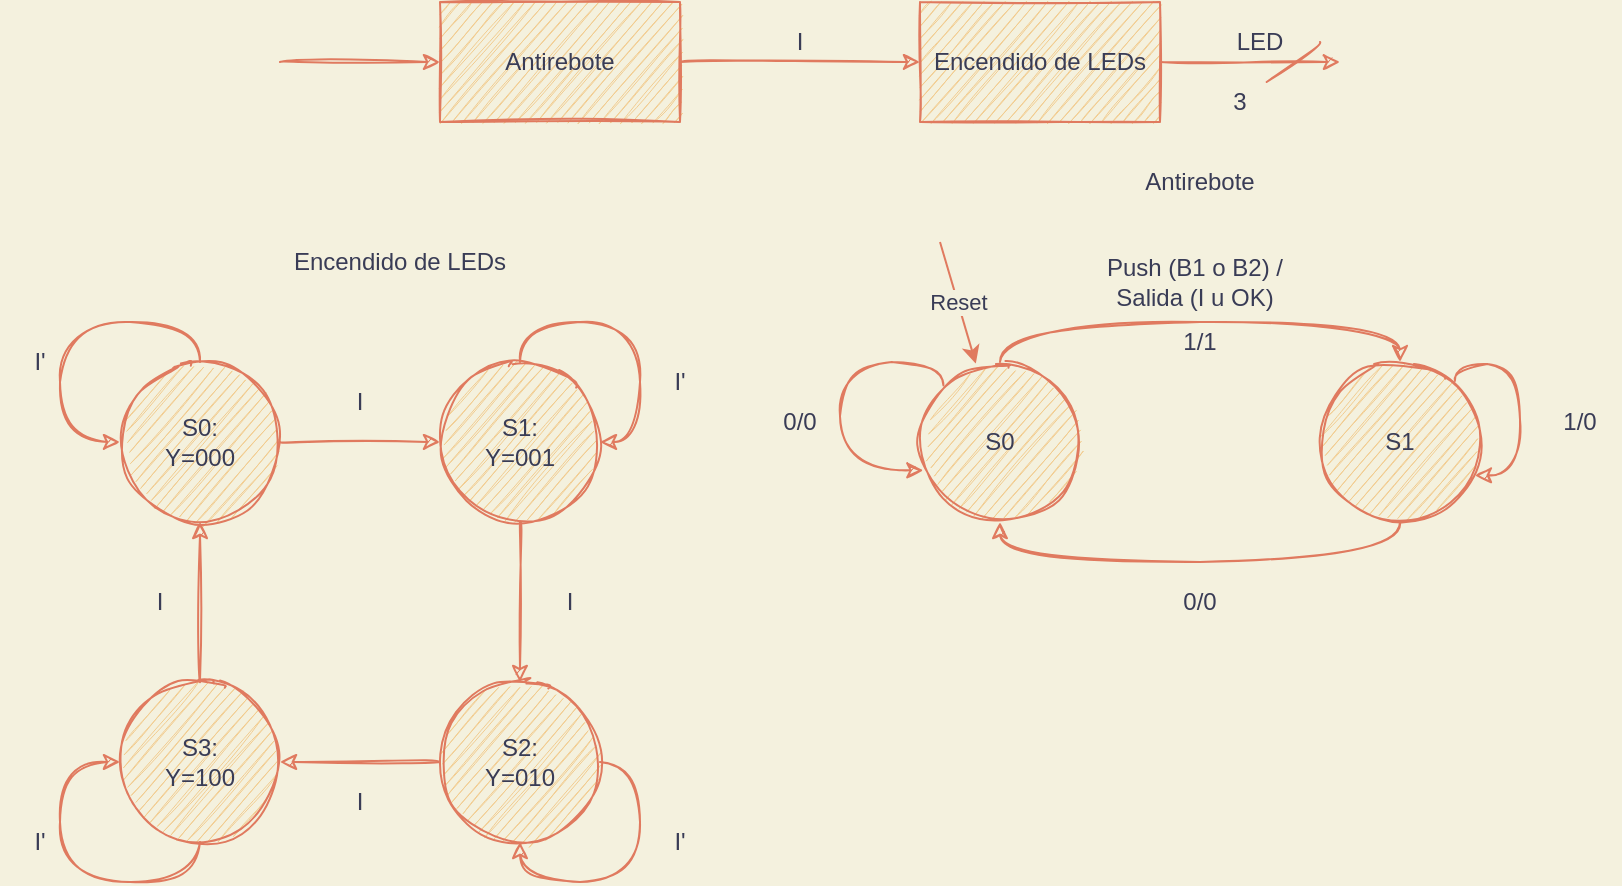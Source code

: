 <mxfile version="13.7.9" type="device" pages="3"><diagram id="w9E88UTZAOj3-mCikIDk" name="Page-1"><mxGraphModel dx="1374" dy="903" grid="1" gridSize="10" guides="1" tooltips="1" connect="1" arrows="1" fold="1" page="1" pageScale="1" pageWidth="850" pageHeight="1100" background="#F4F1DE" math="0" shadow="0"><root><mxCell id="0"/><mxCell id="1" parent="0"/><mxCell id="rnAhnHxmv5lyjrvQKPrT-5" style="edgeStyle=orthogonalEdgeStyle;orthogonalLoop=1;jettySize=auto;html=1;strokeColor=#E07A5F;fillColor=#F2CC8F;fontColor=#393C56;labelBackgroundColor=#F4F1DE;sketch=1;curved=1;" parent="1" source="rnAhnHxmv5lyjrvQKPrT-1" edge="1"><mxGeometry relative="1" as="geometry"><mxPoint x="730" y="170" as="targetPoint"/></mxGeometry></mxCell><mxCell id="rnAhnHxmv5lyjrvQKPrT-1" value="Encendido de LEDs" style="whiteSpace=wrap;html=1;fillColor=#F2CC8F;strokeColor=#E07A5F;fontColor=#393C56;sketch=1;" parent="1" vertex="1"><mxGeometry x="520" y="140" width="120" height="60" as="geometry"/></mxCell><mxCell id="rnAhnHxmv5lyjrvQKPrT-3" style="edgeStyle=orthogonalEdgeStyle;orthogonalLoop=1;jettySize=auto;html=1;entryX=0;entryY=0.5;entryDx=0;entryDy=0;strokeColor=#E07A5F;fillColor=#F2CC8F;fontColor=#393C56;labelBackgroundColor=#F4F1DE;sketch=1;curved=1;" parent="1" source="rnAhnHxmv5lyjrvQKPrT-2" target="rnAhnHxmv5lyjrvQKPrT-1" edge="1"><mxGeometry relative="1" as="geometry"/></mxCell><mxCell id="rnAhnHxmv5lyjrvQKPrT-2" value="Antirebote" style="whiteSpace=wrap;html=1;fillColor=#F2CC8F;strokeColor=#E07A5F;fontColor=#393C56;sketch=1;" parent="1" vertex="1"><mxGeometry x="280" y="140" width="120" height="60" as="geometry"/></mxCell><mxCell id="rnAhnHxmv5lyjrvQKPrT-4" value="I" style="text;html=1;strokeColor=none;fillColor=none;align=center;verticalAlign=middle;whiteSpace=wrap;fontColor=#393C56;sketch=1;" parent="1" vertex="1"><mxGeometry x="440" y="150" width="40" height="20" as="geometry"/></mxCell><mxCell id="rnAhnHxmv5lyjrvQKPrT-6" value="LED" style="text;html=1;strokeColor=none;fillColor=none;align=center;verticalAlign=middle;whiteSpace=wrap;fontColor=#393C56;sketch=1;" parent="1" vertex="1"><mxGeometry x="670" y="150" width="40" height="20" as="geometry"/></mxCell><mxCell id="rnAhnHxmv5lyjrvQKPrT-7" value="" style="endArrow=none;html=1;strokeColor=#E07A5F;fillColor=#F2CC8F;fontColor=#393C56;labelBackgroundColor=#F4F1DE;sketch=1;curved=1;" parent="1" target="rnAhnHxmv5lyjrvQKPrT-8" edge="1"><mxGeometry width="50" height="50" relative="1" as="geometry"><mxPoint x="720" y="160" as="sourcePoint"/><mxPoint x="710" y="160" as="targetPoint"/></mxGeometry></mxCell><mxCell id="rnAhnHxmv5lyjrvQKPrT-8" value="3" style="text;html=1;strokeColor=none;fillColor=none;align=center;verticalAlign=middle;whiteSpace=wrap;fontColor=#393C56;sketch=1;" parent="1" vertex="1"><mxGeometry x="660" y="180" width="40" height="20" as="geometry"/></mxCell><mxCell id="rnAhnHxmv5lyjrvQKPrT-14" style="edgeStyle=orthogonalEdgeStyle;orthogonalLoop=1;jettySize=auto;html=1;entryX=0;entryY=0.5;entryDx=0;entryDy=0;strokeColor=#E07A5F;fillColor=#F2CC8F;fontColor=#393C56;labelBackgroundColor=#F4F1DE;sketch=1;curved=1;" parent="1" source="rnAhnHxmv5lyjrvQKPrT-10" target="rnAhnHxmv5lyjrvQKPrT-11" edge="1"><mxGeometry relative="1" as="geometry"/></mxCell><mxCell id="rnAhnHxmv5lyjrvQKPrT-10" value="S0:&lt;br&gt;Y=000" style="ellipse;whiteSpace=wrap;html=1;aspect=fixed;strokeColor=#E07A5F;fillColor=#F2CC8F;fontColor=#393C56;sketch=1;" parent="1" vertex="1"><mxGeometry x="120" y="320" width="80" height="80" as="geometry"/></mxCell><mxCell id="rnAhnHxmv5lyjrvQKPrT-15" style="edgeStyle=orthogonalEdgeStyle;orthogonalLoop=1;jettySize=auto;html=1;entryX=0.5;entryY=0;entryDx=0;entryDy=0;strokeColor=#E07A5F;fillColor=#F2CC8F;fontColor=#393C56;labelBackgroundColor=#F4F1DE;sketch=1;curved=1;" parent="1" source="rnAhnHxmv5lyjrvQKPrT-11" target="rnAhnHxmv5lyjrvQKPrT-12" edge="1"><mxGeometry relative="1" as="geometry"/></mxCell><mxCell id="rnAhnHxmv5lyjrvQKPrT-11" value="&lt;span&gt;S1:&lt;/span&gt;&lt;br&gt;&lt;span&gt;Y=001&lt;/span&gt;" style="ellipse;whiteSpace=wrap;html=1;aspect=fixed;strokeColor=#E07A5F;fillColor=#F2CC8F;fontColor=#393C56;sketch=1;" parent="1" vertex="1"><mxGeometry x="280" y="320" width="80" height="80" as="geometry"/></mxCell><mxCell id="rnAhnHxmv5lyjrvQKPrT-16" style="edgeStyle=orthogonalEdgeStyle;orthogonalLoop=1;jettySize=auto;html=1;entryX=1;entryY=0.5;entryDx=0;entryDy=0;strokeColor=#E07A5F;fillColor=#F2CC8F;fontColor=#393C56;labelBackgroundColor=#F4F1DE;sketch=1;curved=1;" parent="1" source="rnAhnHxmv5lyjrvQKPrT-12" target="rnAhnHxmv5lyjrvQKPrT-13" edge="1"><mxGeometry relative="1" as="geometry"/></mxCell><mxCell id="rnAhnHxmv5lyjrvQKPrT-12" value="&lt;span&gt;S2:&lt;/span&gt;&lt;br&gt;&lt;span&gt;Y=010&lt;/span&gt;" style="ellipse;whiteSpace=wrap;html=1;aspect=fixed;strokeColor=#E07A5F;fillColor=#F2CC8F;fontColor=#393C56;sketch=1;" parent="1" vertex="1"><mxGeometry x="280" y="480" width="80" height="80" as="geometry"/></mxCell><mxCell id="rnAhnHxmv5lyjrvQKPrT-17" style="edgeStyle=orthogonalEdgeStyle;orthogonalLoop=1;jettySize=auto;html=1;entryX=0.5;entryY=1;entryDx=0;entryDy=0;strokeColor=#E07A5F;fillColor=#F2CC8F;fontColor=#393C56;labelBackgroundColor=#F4F1DE;sketch=1;curved=1;" parent="1" source="rnAhnHxmv5lyjrvQKPrT-13" target="rnAhnHxmv5lyjrvQKPrT-10" edge="1"><mxGeometry relative="1" as="geometry"/></mxCell><mxCell id="rnAhnHxmv5lyjrvQKPrT-13" value="&lt;span&gt;S3:&lt;/span&gt;&lt;br&gt;&lt;span&gt;Y=100&lt;/span&gt;" style="ellipse;whiteSpace=wrap;html=1;aspect=fixed;strokeColor=#E07A5F;fillColor=#F2CC8F;fontColor=#393C56;sketch=1;" parent="1" vertex="1"><mxGeometry x="120" y="480" width="80" height="80" as="geometry"/></mxCell><mxCell id="W3VtMGjt661AT4fc33OD-1" value="" style="endArrow=classic;html=1;labelBackgroundColor=#F4F1DE;strokeColor=#E07A5F;fontColor=#393C56;sketch=1;curved=1;" parent="1" edge="1"><mxGeometry width="50" height="50" relative="1" as="geometry"><mxPoint x="200" y="170" as="sourcePoint"/><mxPoint x="280" y="170" as="targetPoint"/></mxGeometry></mxCell><mxCell id="W3VtMGjt661AT4fc33OD-2" value="I" style="text;html=1;strokeColor=none;fillColor=none;align=center;verticalAlign=middle;whiteSpace=wrap;fontColor=#393C56;sketch=1;" parent="1" vertex="1"><mxGeometry x="220" y="330" width="40" height="20" as="geometry"/></mxCell><mxCell id="W3VtMGjt661AT4fc33OD-3" value="I" style="text;html=1;strokeColor=none;fillColor=none;align=center;verticalAlign=middle;whiteSpace=wrap;fontColor=#393C56;sketch=1;" parent="1" vertex="1"><mxGeometry x="325" y="430" width="40" height="20" as="geometry"/></mxCell><mxCell id="W3VtMGjt661AT4fc33OD-4" value="I" style="text;html=1;strokeColor=none;fillColor=none;align=center;verticalAlign=middle;whiteSpace=wrap;fontColor=#393C56;sketch=1;" parent="1" vertex="1"><mxGeometry x="220" y="530" width="40" height="20" as="geometry"/></mxCell><mxCell id="W3VtMGjt661AT4fc33OD-5" value="I" style="text;html=1;strokeColor=none;fillColor=none;align=center;verticalAlign=middle;whiteSpace=wrap;fontColor=#393C56;sketch=1;" parent="1" vertex="1"><mxGeometry x="120" y="430" width="40" height="20" as="geometry"/></mxCell><mxCell id="W3VtMGjt661AT4fc33OD-6" style="edgeStyle=orthogonalEdgeStyle;orthogonalLoop=1;jettySize=auto;html=1;entryX=1;entryY=0.5;entryDx=0;entryDy=0;labelBackgroundColor=#F4F1DE;strokeColor=#E07A5F;fontColor=#393C56;sketch=1;curved=1;" parent="1" source="rnAhnHxmv5lyjrvQKPrT-11" target="rnAhnHxmv5lyjrvQKPrT-11" edge="1"><mxGeometry relative="1" as="geometry"/></mxCell><mxCell id="W3VtMGjt661AT4fc33OD-7" style="edgeStyle=orthogonalEdgeStyle;curved=1;rounded=1;sketch=1;orthogonalLoop=1;jettySize=auto;html=1;entryX=0.5;entryY=1;entryDx=0;entryDy=0;strokeColor=#E07A5F;fillColor=#F2CC8F;fontColor=#393C56;exitX=1;exitY=0.5;exitDx=0;exitDy=0;" parent="1" source="rnAhnHxmv5lyjrvQKPrT-12" target="rnAhnHxmv5lyjrvQKPrT-12" edge="1"><mxGeometry relative="1" as="geometry"/></mxCell><mxCell id="W3VtMGjt661AT4fc33OD-8" style="edgeStyle=orthogonalEdgeStyle;curved=1;rounded=1;sketch=1;orthogonalLoop=1;jettySize=auto;html=1;entryX=0;entryY=0.5;entryDx=0;entryDy=0;strokeColor=#E07A5F;fillColor=#F2CC8F;fontColor=#393C56;exitX=0.5;exitY=1;exitDx=0;exitDy=0;" parent="1" source="rnAhnHxmv5lyjrvQKPrT-13" target="rnAhnHxmv5lyjrvQKPrT-13" edge="1"><mxGeometry relative="1" as="geometry"><Array as="points"><mxPoint x="160" y="580"/><mxPoint x="90" y="580"/><mxPoint x="90" y="520"/></Array></mxGeometry></mxCell><mxCell id="W3VtMGjt661AT4fc33OD-10" style="edgeStyle=orthogonalEdgeStyle;curved=1;rounded=1;sketch=1;orthogonalLoop=1;jettySize=auto;html=1;entryX=0;entryY=0.5;entryDx=0;entryDy=0;strokeColor=#E07A5F;fillColor=#F2CC8F;fontColor=#393C56;" parent="1" source="rnAhnHxmv5lyjrvQKPrT-10" target="rnAhnHxmv5lyjrvQKPrT-10" edge="1"><mxGeometry relative="1" as="geometry"><Array as="points"><mxPoint x="160" y="300"/><mxPoint x="90" y="300"/><mxPoint x="90" y="360"/></Array></mxGeometry></mxCell><mxCell id="W3VtMGjt661AT4fc33OD-11" value="I'" style="text;html=1;strokeColor=none;fillColor=none;align=center;verticalAlign=middle;whiteSpace=wrap;fontColor=#393C56;sketch=1;" parent="1" vertex="1"><mxGeometry x="380" y="320" width="40" height="20" as="geometry"/></mxCell><mxCell id="W3VtMGjt661AT4fc33OD-12" value="I'" style="text;html=1;strokeColor=none;fillColor=none;align=center;verticalAlign=middle;whiteSpace=wrap;fontColor=#393C56;sketch=1;" parent="1" vertex="1"><mxGeometry x="380" y="550" width="40" height="20" as="geometry"/></mxCell><mxCell id="W3VtMGjt661AT4fc33OD-13" value="I'" style="text;html=1;strokeColor=none;fillColor=none;align=center;verticalAlign=middle;whiteSpace=wrap;fontColor=#393C56;sketch=1;" parent="1" vertex="1"><mxGeometry x="60" y="550" width="40" height="20" as="geometry"/></mxCell><mxCell id="W3VtMGjt661AT4fc33OD-14" value="I'" style="text;html=1;strokeColor=none;fillColor=none;align=center;verticalAlign=middle;whiteSpace=wrap;fontColor=#393C56;sketch=1;" parent="1" vertex="1"><mxGeometry x="60" y="310" width="40" height="20" as="geometry"/></mxCell><mxCell id="p4-pJw1LkTgTesQpFEDp-1" value="Antirebote" style="text;html=1;strokeColor=none;fillColor=none;align=center;verticalAlign=middle;whiteSpace=wrap;fontColor=#393C56;sketch=1;" vertex="1" parent="1"><mxGeometry x="640" y="220" width="40" height="20" as="geometry"/></mxCell><mxCell id="p4-pJw1LkTgTesQpFEDp-2" style="edgeStyle=orthogonalEdgeStyle;sketch=1;orthogonalLoop=1;jettySize=auto;html=1;entryX=0.5;entryY=0;entryDx=0;entryDy=0;strokeColor=#E07A5F;fillColor=#F2CC8F;fontColor=#393C56;curved=1;labelBackgroundColor=#F4F1DE;" edge="1" source="p4-pJw1LkTgTesQpFEDp-3" target="p4-pJw1LkTgTesQpFEDp-6" parent="1"><mxGeometry relative="1" as="geometry"><Array as="points"><mxPoint x="560" y="300"/><mxPoint x="760" y="300"/></Array></mxGeometry></mxCell><mxCell id="p4-pJw1LkTgTesQpFEDp-3" value="S0" style="ellipse;whiteSpace=wrap;html=1;aspect=fixed;strokeColor=#E07A5F;fillColor=#F2CC8F;fontColor=#393C56;sketch=1;" vertex="1" parent="1"><mxGeometry x="520" y="320" width="80" height="80" as="geometry"/></mxCell><mxCell id="p4-pJw1LkTgTesQpFEDp-4" style="edgeStyle=orthogonalEdgeStyle;curved=1;rounded=1;sketch=1;orthogonalLoop=1;jettySize=auto;html=1;strokeColor=#E07A5F;fillColor=#F2CC8F;fontColor=#393C56;entryX=0.968;entryY=0.708;entryDx=0;entryDy=0;entryPerimeter=0;exitX=0.843;exitY=0.119;exitDx=0;exitDy=0;exitPerimeter=0;labelBackgroundColor=#F4F1DE;" edge="1" source="p4-pJw1LkTgTesQpFEDp-6" target="p4-pJw1LkTgTesQpFEDp-6" parent="1"><mxGeometry relative="1" as="geometry"><mxPoint x="770" y="410" as="targetPoint"/><Array as="points"><mxPoint x="787" y="321"/><mxPoint x="820" y="321"/><mxPoint x="820" y="377"/></Array></mxGeometry></mxCell><mxCell id="p4-pJw1LkTgTesQpFEDp-5" style="edgeStyle=orthogonalEdgeStyle;curved=1;rounded=1;sketch=1;orthogonalLoop=1;jettySize=auto;html=1;entryX=0.5;entryY=1;entryDx=0;entryDy=0;strokeColor=#E07A5F;fillColor=#F2CC8F;fontColor=#393C56;labelBackgroundColor=#F4F1DE;" edge="1" source="p4-pJw1LkTgTesQpFEDp-6" target="p4-pJw1LkTgTesQpFEDp-3" parent="1"><mxGeometry relative="1" as="geometry"><Array as="points"><mxPoint x="760" y="420"/><mxPoint x="560" y="420"/></Array></mxGeometry></mxCell><mxCell id="p4-pJw1LkTgTesQpFEDp-6" value="S1" style="ellipse;whiteSpace=wrap;html=1;aspect=fixed;sketch=1;strokeColor=#E07A5F;fillColor=#F2CC8F;fontColor=#393C56;" vertex="1" parent="1"><mxGeometry x="720" y="320" width="80" height="80" as="geometry"/></mxCell><mxCell id="p4-pJw1LkTgTesQpFEDp-7" style="edgeStyle=orthogonalEdgeStyle;curved=1;rounded=1;sketch=1;orthogonalLoop=1;jettySize=auto;html=1;strokeColor=#E07A5F;fillColor=#F2CC8F;fontColor=#393C56;entryX=0.021;entryY=0.677;entryDx=0;entryDy=0;entryPerimeter=0;exitX=0;exitY=0;exitDx=0;exitDy=0;labelBackgroundColor=#F4F1DE;" edge="1" source="p4-pJw1LkTgTesQpFEDp-3" target="p4-pJw1LkTgTesQpFEDp-3" parent="1"><mxGeometry relative="1" as="geometry"><mxPoint x="490" y="370" as="targetPoint"/><Array as="points"><mxPoint x="532" y="320"/><mxPoint x="480" y="320"/><mxPoint x="480" y="374"/></Array></mxGeometry></mxCell><mxCell id="p4-pJw1LkTgTesQpFEDp-8" value="" style="endArrow=classic;html=1;strokeColor=#E07A5F;fillColor=#F2CC8F;fontColor=#393C56;entryX=0.349;entryY=0.01;entryDx=0;entryDy=0;entryPerimeter=0;labelBackgroundColor=#F4F1DE;" edge="1" target="p4-pJw1LkTgTesQpFEDp-3" parent="1"><mxGeometry relative="1" as="geometry"><mxPoint x="530" y="260" as="sourcePoint"/><mxPoint x="550" y="260" as="targetPoint"/></mxGeometry></mxCell><mxCell id="p4-pJw1LkTgTesQpFEDp-9" value="Reset" style="edgeLabel;resizable=0;html=1;align=center;verticalAlign=middle;labelBackgroundColor=#F4F1DE;fontColor=#393C56;" connectable="0" vertex="1" parent="p4-pJw1LkTgTesQpFEDp-8"><mxGeometry relative="1" as="geometry"/></mxCell><mxCell id="p4-pJw1LkTgTesQpFEDp-10" value="Push (B1 o B2) / Salida (I u OK)" style="text;html=1;strokeColor=none;fillColor=none;align=center;verticalAlign=middle;whiteSpace=wrap;rounded=0;sketch=0;fontColor=#393C56;" vertex="1" parent="1"><mxGeometry x="595" y="270" width="125" height="20" as="geometry"/></mxCell><mxCell id="p4-pJw1LkTgTesQpFEDp-11" value="1/1" style="text;html=1;strokeColor=none;fillColor=none;align=center;verticalAlign=middle;whiteSpace=wrap;rounded=0;sketch=0;fontColor=#393C56;" vertex="1" parent="1"><mxGeometry x="640" y="300" width="40" height="20" as="geometry"/></mxCell><mxCell id="p4-pJw1LkTgTesQpFEDp-12" value="1/0" style="text;html=1;strokeColor=none;fillColor=none;align=center;verticalAlign=middle;whiteSpace=wrap;rounded=0;sketch=0;fontColor=#393C56;" vertex="1" parent="1"><mxGeometry x="830" y="340" width="40" height="20" as="geometry"/></mxCell><mxCell id="p4-pJw1LkTgTesQpFEDp-13" value="0/0" style="text;html=1;strokeColor=none;fillColor=none;align=center;verticalAlign=middle;whiteSpace=wrap;rounded=0;sketch=0;fontColor=#393C56;" vertex="1" parent="1"><mxGeometry x="640" y="430" width="40" height="20" as="geometry"/></mxCell><mxCell id="p4-pJw1LkTgTesQpFEDp-14" value="0/0" style="text;html=1;strokeColor=none;fillColor=none;align=center;verticalAlign=middle;whiteSpace=wrap;rounded=0;sketch=0;fontColor=#393C56;" vertex="1" parent="1"><mxGeometry x="440" y="340" width="40" height="20" as="geometry"/></mxCell><mxCell id="p4-pJw1LkTgTesQpFEDp-15" value="Encendido de LEDs" style="text;html=1;strokeColor=none;fillColor=none;align=center;verticalAlign=middle;whiteSpace=wrap;fontColor=#393C56;sketch=1;" vertex="1" parent="1"><mxGeometry x="190" y="260" width="140" height="20" as="geometry"/></mxCell></root></mxGraphModel></diagram><diagram id="vT62pcEj-BtUlt68H9Fe" name="Page-2"><mxGraphModel dx="962" dy="632" grid="1" gridSize="10" guides="1" tooltips="1" connect="1" arrows="1" fold="1" page="1" pageScale="1" pageWidth="850" pageHeight="1100" background="#F4F1DE" math="0" shadow="0"><root><mxCell id="sX09fgwpwExeyOqEORhe-0"/><mxCell id="sX09fgwpwExeyOqEORhe-1" parent="sX09fgwpwExeyOqEORhe-0"/><mxCell id="sX09fgwpwExeyOqEORhe-18" style="edgeStyle=orthogonalEdgeStyle;curved=1;rounded=1;sketch=1;orthogonalLoop=1;jettySize=auto;html=1;entryX=0.75;entryY=1;entryDx=0;entryDy=0;strokeColor=#E07A5F;fillColor=#F2CC8F;fontColor=#393C56;" parent="sX09fgwpwExeyOqEORhe-1" target="sX09fgwpwExeyOqEORhe-7" edge="1"><mxGeometry relative="1" as="geometry"><mxPoint x="500" y="220" as="sourcePoint"/><Array as="points"><mxPoint x="500" y="140"/><mxPoint x="450" y="140"/></Array></mxGeometry></mxCell><mxCell id="sX09fgwpwExeyOqEORhe-2" value="Movimiento de Motores DC" style="rounded=0;whiteSpace=wrap;html=1;sketch=1;strokeColor=#E07A5F;fillColor=#F2CC8F;fontColor=#393C56;" parent="sX09fgwpwExeyOqEORhe-1" vertex="1"><mxGeometry x="360" y="160" width="120" height="120" as="geometry"/></mxCell><mxCell id="sX09fgwpwExeyOqEORhe-3" value="" style="endArrow=classic;html=1;strokeColor=#E07A5F;fillColor=#F2CC8F;fontColor=#393C56;" parent="sX09fgwpwExeyOqEORhe-1" edge="1"><mxGeometry width="50" height="50" relative="1" as="geometry"><mxPoint x="290" y="220" as="sourcePoint"/><mxPoint x="360" y="220" as="targetPoint"/></mxGeometry></mxCell><mxCell id="sX09fgwpwExeyOqEORhe-4" value="" style="endArrow=none;html=1;strokeColor=#E07A5F;fillColor=#F2CC8F;fontColor=#393C56;" parent="sX09fgwpwExeyOqEORhe-1" edge="1"><mxGeometry width="50" height="50" relative="1" as="geometry"><mxPoint x="310" y="227.5" as="sourcePoint"/><mxPoint x="330" y="212.5" as="targetPoint"/></mxGeometry></mxCell><mxCell id="sX09fgwpwExeyOqEORhe-5" value="Push" style="text;html=1;strokeColor=none;fillColor=none;align=center;verticalAlign=middle;whiteSpace=wrap;rounded=0;sketch=1;fontColor=#393C56;" parent="sX09fgwpwExeyOqEORhe-1" vertex="1"><mxGeometry x="290" y="200" width="40" height="20" as="geometry"/></mxCell><mxCell id="sX09fgwpwExeyOqEORhe-6" value="2" style="text;html=1;strokeColor=none;fillColor=none;align=center;verticalAlign=middle;whiteSpace=wrap;rounded=0;sketch=1;fontColor=#393C56;" parent="sX09fgwpwExeyOqEORhe-1" vertex="1"><mxGeometry x="300" y="220" width="40" height="20" as="geometry"/></mxCell><mxCell id="sX09fgwpwExeyOqEORhe-9" style="edgeStyle=orthogonalEdgeStyle;curved=1;rounded=1;sketch=1;orthogonalLoop=1;jettySize=auto;html=1;entryX=0.25;entryY=0;entryDx=0;entryDy=0;strokeColor=#E07A5F;fillColor=#F2CC8F;fontColor=#393C56;exitX=0.25;exitY=1;exitDx=0;exitDy=0;" parent="sX09fgwpwExeyOqEORhe-1" source="sX09fgwpwExeyOqEORhe-7" target="sX09fgwpwExeyOqEORhe-2" edge="1"><mxGeometry relative="1" as="geometry"/></mxCell><mxCell id="sX09fgwpwExeyOqEORhe-7" value="Timer1" style="rounded=0;whiteSpace=wrap;html=1;sketch=1;strokeColor=#E07A5F;fillColor=#F2CC8F;fontColor=#393C56;" parent="sX09fgwpwExeyOqEORhe-1" vertex="1"><mxGeometry x="360" y="80" width="120" height="40" as="geometry"/></mxCell><mxCell id="sX09fgwpwExeyOqEORhe-11" value="Timer" style="text;html=1;strokeColor=none;fillColor=none;align=center;verticalAlign=middle;whiteSpace=wrap;rounded=0;sketch=1;fontColor=#393C56;" parent="sX09fgwpwExeyOqEORhe-1" vertex="1"><mxGeometry x="350" y="130" width="40" height="20" as="geometry"/></mxCell><mxCell id="sX09fgwpwExeyOqEORhe-12" value="" style="endArrow=classic;html=1;strokeColor=#E07A5F;fillColor=#F2CC8F;fontColor=#393C56;" parent="sX09fgwpwExeyOqEORhe-1" edge="1"><mxGeometry width="50" height="50" relative="1" as="geometry"><mxPoint x="480" y="220" as="sourcePoint"/><mxPoint x="580" y="220" as="targetPoint"/></mxGeometry></mxCell><mxCell id="sX09fgwpwExeyOqEORhe-14" value="" style="endArrow=none;html=1;strokeColor=#E07A5F;fillColor=#F2CC8F;fontColor=#393C56;" parent="sX09fgwpwExeyOqEORhe-1" edge="1"><mxGeometry width="50" height="50" relative="1" as="geometry"><mxPoint x="520" y="227.5" as="sourcePoint"/><mxPoint x="540" y="212.5" as="targetPoint"/></mxGeometry></mxCell><mxCell id="sX09fgwpwExeyOqEORhe-15" value="APH" style="text;html=1;strokeColor=none;fillColor=none;align=center;verticalAlign=middle;whiteSpace=wrap;rounded=0;sketch=1;fontColor=#393C56;" parent="sX09fgwpwExeyOqEORhe-1" vertex="1"><mxGeometry x="540" y="200" width="40" height="20" as="geometry"/></mxCell><mxCell id="sX09fgwpwExeyOqEORhe-16" value="2" style="text;html=1;strokeColor=none;fillColor=none;align=center;verticalAlign=middle;whiteSpace=wrap;rounded=0;sketch=1;fontColor=#393C56;" parent="sX09fgwpwExeyOqEORhe-1" vertex="1"><mxGeometry x="510" y="220" width="40" height="20" as="geometry"/></mxCell><mxCell id="sX09fgwpwExeyOqEORhe-24" style="edgeStyle=orthogonalEdgeStyle;curved=1;rounded=1;sketch=1;orthogonalLoop=1;jettySize=auto;html=1;entryX=0.5;entryY=1;entryDx=0;entryDy=0;strokeColor=#E07A5F;fillColor=#F2CC8F;fontColor=#393C56;" parent="sX09fgwpwExeyOqEORhe-1" source="sX09fgwpwExeyOqEORhe-19" target="sX09fgwpwExeyOqEORhe-20" edge="1"><mxGeometry relative="1" as="geometry"/></mxCell><mxCell id="sX09fgwpwExeyOqEORhe-25" style="edgeStyle=orthogonalEdgeStyle;curved=1;rounded=1;sketch=1;orthogonalLoop=1;jettySize=auto;html=1;entryX=0.5;entryY=0;entryDx=0;entryDy=0;strokeColor=#E07A5F;fillColor=#F2CC8F;fontColor=#393C56;" parent="sX09fgwpwExeyOqEORhe-1" source="sX09fgwpwExeyOqEORhe-19" target="sX09fgwpwExeyOqEORhe-21" edge="1"><mxGeometry relative="1" as="geometry"/></mxCell><mxCell id="sX09fgwpwExeyOqEORhe-19" value="S0:&lt;br&gt;APH=00" style="ellipse;whiteSpace=wrap;html=1;aspect=fixed;rounded=0;sketch=1;strokeColor=#E07A5F;fillColor=#F2CC8F;fontColor=#393C56;" parent="sX09fgwpwExeyOqEORhe-1" vertex="1"><mxGeometry x="280" y="440" width="80" height="80" as="geometry"/></mxCell><mxCell id="sX09fgwpwExeyOqEORhe-28" style="edgeStyle=orthogonalEdgeStyle;curved=1;rounded=1;sketch=1;orthogonalLoop=1;jettySize=auto;html=1;entryX=0.5;entryY=0;entryDx=0;entryDy=0;strokeColor=#E07A5F;fillColor=#F2CC8F;fontColor=#393C56;" parent="sX09fgwpwExeyOqEORhe-1" source="sX09fgwpwExeyOqEORhe-20" target="sX09fgwpwExeyOqEORhe-26" edge="1"><mxGeometry relative="1" as="geometry"/></mxCell><mxCell id="sX09fgwpwExeyOqEORhe-20" value="&lt;span&gt;S1:&lt;/span&gt;&lt;br&gt;&lt;span&gt;APH=01&lt;/span&gt;" style="ellipse;whiteSpace=wrap;html=1;aspect=fixed;rounded=0;sketch=1;strokeColor=#E07A5F;fillColor=#F2CC8F;fontColor=#393C56;" parent="sX09fgwpwExeyOqEORhe-1" vertex="1"><mxGeometry x="280" y="320" width="80" height="80" as="geometry"/></mxCell><mxCell id="sX09fgwpwExeyOqEORhe-27" style="edgeStyle=orthogonalEdgeStyle;curved=1;rounded=1;sketch=1;orthogonalLoop=1;jettySize=auto;html=1;entryX=0.5;entryY=1;entryDx=0;entryDy=0;strokeColor=#E07A5F;fillColor=#F2CC8F;fontColor=#393C56;" parent="sX09fgwpwExeyOqEORhe-1" source="sX09fgwpwExeyOqEORhe-21" target="sX09fgwpwExeyOqEORhe-26" edge="1"><mxGeometry relative="1" as="geometry"/></mxCell><mxCell id="sX09fgwpwExeyOqEORhe-21" value="&lt;span&gt;S2:&lt;/span&gt;&lt;br&gt;&lt;span&gt;APH=10&lt;/span&gt;" style="ellipse;whiteSpace=wrap;html=1;aspect=fixed;rounded=0;sketch=1;strokeColor=#E07A5F;fillColor=#F2CC8F;fontColor=#393C56;" parent="sX09fgwpwExeyOqEORhe-1" vertex="1"><mxGeometry x="280" y="560" width="80" height="80" as="geometry"/></mxCell><mxCell id="sX09fgwpwExeyOqEORhe-29" style="edgeStyle=orthogonalEdgeStyle;curved=1;rounded=1;sketch=1;orthogonalLoop=1;jettySize=auto;html=1;entryX=1;entryY=0.5;entryDx=0;entryDy=0;strokeColor=#E07A5F;fillColor=#F2CC8F;fontColor=#393C56;" parent="sX09fgwpwExeyOqEORhe-1" source="sX09fgwpwExeyOqEORhe-26" target="sX09fgwpwExeyOqEORhe-19" edge="1"><mxGeometry relative="1" as="geometry"/></mxCell><mxCell id="sX09fgwpwExeyOqEORhe-26" value="&lt;span&gt;S3:&lt;/span&gt;&lt;br&gt;&lt;span&gt;APH=00&lt;/span&gt;" style="ellipse;whiteSpace=wrap;html=1;aspect=fixed;rounded=0;sketch=1;strokeColor=#E07A5F;fillColor=#F2CC8F;fontColor=#393C56;" parent="sX09fgwpwExeyOqEORhe-1" vertex="1"><mxGeometry x="440" y="440" width="80" height="80" as="geometry"/></mxCell><mxCell id="sX09fgwpwExeyOqEORhe-30" style="edgeStyle=orthogonalEdgeStyle;curved=1;rounded=1;sketch=1;orthogonalLoop=1;jettySize=auto;html=1;strokeColor=#E07A5F;fillColor=#F2CC8F;fontColor=#393C56;entryX=0;entryY=0.5;entryDx=0;entryDy=0;" parent="sX09fgwpwExeyOqEORhe-1" source="sX09fgwpwExeyOqEORhe-20" target="sX09fgwpwExeyOqEORhe-20" edge="1"><mxGeometry relative="1" as="geometry"><mxPoint x="290" y="300" as="targetPoint"/><Array as="points"><mxPoint x="320" y="300"/><mxPoint x="250" y="300"/><mxPoint x="250" y="360"/></Array></mxGeometry></mxCell><mxCell id="sX09fgwpwExeyOqEORhe-31" style="edgeStyle=orthogonalEdgeStyle;curved=1;rounded=1;sketch=1;orthogonalLoop=1;jettySize=auto;html=1;entryX=0;entryY=1;entryDx=0;entryDy=0;strokeColor=#E07A5F;fillColor=#F2CC8F;fontColor=#393C56;exitX=0;exitY=0;exitDx=0;exitDy=0;" parent="sX09fgwpwExeyOqEORhe-1" source="sX09fgwpwExeyOqEORhe-19" target="sX09fgwpwExeyOqEORhe-19" edge="1"><mxGeometry relative="1" as="geometry"><Array as="points"><mxPoint x="292" y="440"/><mxPoint x="220" y="440"/><mxPoint x="220" y="507"/><mxPoint x="292" y="507"/></Array></mxGeometry></mxCell><mxCell id="sX09fgwpwExeyOqEORhe-32" style="edgeStyle=orthogonalEdgeStyle;curved=1;rounded=1;sketch=1;orthogonalLoop=1;jettySize=auto;html=1;entryX=0;entryY=0.5;entryDx=0;entryDy=0;strokeColor=#E07A5F;fillColor=#F2CC8F;fontColor=#393C56;exitX=0.5;exitY=1;exitDx=0;exitDy=0;" parent="sX09fgwpwExeyOqEORhe-1" source="sX09fgwpwExeyOqEORhe-21" target="sX09fgwpwExeyOqEORhe-21" edge="1"><mxGeometry relative="1" as="geometry"><Array as="points"><mxPoint x="320" y="660"/><mxPoint x="230" y="660"/><mxPoint x="230" y="600"/></Array></mxGeometry></mxCell><mxCell id="sX09fgwpwExeyOqEORhe-33" style="edgeStyle=orthogonalEdgeStyle;curved=1;rounded=1;sketch=1;orthogonalLoop=1;jettySize=auto;html=1;entryX=1;entryY=1;entryDx=0;entryDy=0;strokeColor=#E07A5F;fillColor=#F2CC8F;fontColor=#393C56;exitX=1;exitY=0;exitDx=0;exitDy=0;" parent="sX09fgwpwExeyOqEORhe-1" source="sX09fgwpwExeyOqEORhe-26" target="sX09fgwpwExeyOqEORhe-26" edge="1"><mxGeometry relative="1" as="geometry"><Array as="points"><mxPoint x="508" y="450"/><mxPoint x="560" y="450"/><mxPoint x="560" y="520"/><mxPoint x="508" y="520"/></Array></mxGeometry></mxCell><mxCell id="sX09fgwpwExeyOqEORhe-34" value="P0" style="text;html=1;strokeColor=none;fillColor=none;align=center;verticalAlign=middle;whiteSpace=wrap;rounded=0;sketch=1;fontColor=#393C56;" parent="sX09fgwpwExeyOqEORhe-1" vertex="1"><mxGeometry x="320" y="410" width="40" height="20" as="geometry"/></mxCell><mxCell id="sX09fgwpwExeyOqEORhe-35" value="P1" style="text;html=1;strokeColor=none;fillColor=none;align=center;verticalAlign=middle;whiteSpace=wrap;rounded=0;sketch=1;fontColor=#393C56;" parent="sX09fgwpwExeyOqEORhe-1" vertex="1"><mxGeometry x="320" y="530" width="40" height="20" as="geometry"/></mxCell><mxCell id="sX09fgwpwExeyOqEORhe-36" value="P0' &amp;amp; P1'" style="text;html=1;strokeColor=none;fillColor=none;align=center;verticalAlign=middle;whiteSpace=wrap;rounded=0;sketch=1;fontColor=#393C56;" parent="sX09fgwpwExeyOqEORhe-1" vertex="1"><mxGeometry x="160" y="460" width="60" height="20" as="geometry"/></mxCell><mxCell id="sX09fgwpwExeyOqEORhe-37" value="Timer'" style="text;html=1;strokeColor=none;fillColor=none;align=center;verticalAlign=middle;whiteSpace=wrap;rounded=0;sketch=1;fontColor=#393C56;" parent="sX09fgwpwExeyOqEORhe-1" vertex="1"><mxGeometry x="210" y="320" width="40" height="20" as="geometry"/></mxCell><mxCell id="sX09fgwpwExeyOqEORhe-38" value="Timer'" style="text;html=1;strokeColor=none;fillColor=none;align=center;verticalAlign=middle;whiteSpace=wrap;rounded=0;sketch=1;fontColor=#393C56;" parent="sX09fgwpwExeyOqEORhe-1" vertex="1"><mxGeometry x="190" y="620" width="40" height="20" as="geometry"/></mxCell><mxCell id="sX09fgwpwExeyOqEORhe-39" value="Timer" style="text;html=1;strokeColor=none;fillColor=none;align=center;verticalAlign=middle;whiteSpace=wrap;rounded=0;sketch=1;fontColor=#393C56;" parent="sX09fgwpwExeyOqEORhe-1" vertex="1"><mxGeometry x="405" y="600" width="40" height="20" as="geometry"/></mxCell><mxCell id="sX09fgwpwExeyOqEORhe-40" value="Timer" style="text;html=1;strokeColor=none;fillColor=none;align=center;verticalAlign=middle;whiteSpace=wrap;rounded=0;sketch=1;fontColor=#393C56;" parent="sX09fgwpwExeyOqEORhe-1" vertex="1"><mxGeometry x="405" y="340" width="40" height="20" as="geometry"/></mxCell><mxCell id="sX09fgwpwExeyOqEORhe-41" value="P0 | P1" style="text;html=1;strokeColor=none;fillColor=none;align=center;verticalAlign=middle;whiteSpace=wrap;rounded=0;sketch=1;fontColor=#393C56;" parent="sX09fgwpwExeyOqEORhe-1" vertex="1"><mxGeometry x="570" y="480" width="50" height="20" as="geometry"/></mxCell><mxCell id="sX09fgwpwExeyOqEORhe-42" value="P0' &amp;amp; P1'" style="text;html=1;strokeColor=none;fillColor=none;align=center;verticalAlign=middle;whiteSpace=wrap;rounded=0;sketch=1;fontColor=#393C56;" parent="sX09fgwpwExeyOqEORhe-1" vertex="1"><mxGeometry x="370" y="460" width="60" height="20" as="geometry"/></mxCell></root></mxGraphModel></diagram><diagram id="hOw9xo5t6rf7japBfxZs" name="Page-3"><mxGraphModel dx="962" dy="632" grid="1" gridSize="10" guides="1" tooltips="1" connect="1" arrows="1" fold="1" page="1" pageScale="1" pageWidth="850" pageHeight="1100" background="#F4F1DE" math="0" shadow="0"><root><mxCell id="kapOMDkGbcAbESSxJ0G9-0"/><mxCell id="kapOMDkGbcAbESSxJ0G9-1" parent="kapOMDkGbcAbESSxJ0G9-0"/><mxCell id="kapOMDkGbcAbESSxJ0G9-7" style="edgeStyle=orthogonalEdgeStyle;curved=1;rounded=1;sketch=1;orthogonalLoop=1;jettySize=auto;html=1;strokeColor=#E07A5F;fillColor=#F2CC8F;fontColor=#393C56;" parent="kapOMDkGbcAbESSxJ0G9-1" source="kapOMDkGbcAbESSxJ0G9-2" edge="1"><mxGeometry relative="1" as="geometry"><mxPoint x="505" y="340" as="targetPoint"/></mxGeometry></mxCell><mxCell id="kapOMDkGbcAbESSxJ0G9-2" value="Encendido de LEDs" style="whiteSpace=wrap;html=1;aspect=fixed;rounded=0;sketch=1;strokeColor=#E07A5F;fillColor=#F2CC8F;fontColor=#393C56;" parent="kapOMDkGbcAbESSxJ0G9-1" vertex="1"><mxGeometry x="305" y="280" width="120" height="120" as="geometry"/></mxCell><mxCell id="kapOMDkGbcAbESSxJ0G9-3" value="" style="endArrow=classic;html=1;strokeColor=#E07A5F;fillColor=#F2CC8F;fontColor=#393C56;" parent="kapOMDkGbcAbESSxJ0G9-1" edge="1"><mxGeometry width="50" height="50" relative="1" as="geometry"><mxPoint x="205" y="340" as="sourcePoint"/><mxPoint x="305" y="340" as="targetPoint"/></mxGeometry></mxCell><mxCell id="kapOMDkGbcAbESSxJ0G9-4" value="" style="endArrow=none;html=1;strokeColor=#E07A5F;fillColor=#F2CC8F;fontColor=#393C56;" parent="kapOMDkGbcAbESSxJ0G9-1" edge="1"><mxGeometry width="50" height="50" relative="1" as="geometry"><mxPoint x="245" y="350" as="sourcePoint"/><mxPoint x="265" y="330" as="targetPoint"/><Array as="points"><mxPoint x="265" y="330"/></Array></mxGeometry></mxCell><mxCell id="kapOMDkGbcAbESSxJ0G9-5" value="2" style="text;html=1;strokeColor=none;fillColor=none;align=center;verticalAlign=middle;whiteSpace=wrap;rounded=0;sketch=1;fontColor=#393C56;" parent="kapOMDkGbcAbESSxJ0G9-1" vertex="1"><mxGeometry x="245" y="340" width="40" height="20" as="geometry"/></mxCell><mxCell id="kapOMDkGbcAbESSxJ0G9-6" value="Pot" style="text;html=1;strokeColor=none;fillColor=none;align=center;verticalAlign=middle;whiteSpace=wrap;rounded=0;sketch=1;fontColor=#393C56;" parent="kapOMDkGbcAbESSxJ0G9-1" vertex="1"><mxGeometry x="215" y="320" width="40" height="20" as="geometry"/></mxCell><mxCell id="kapOMDkGbcAbESSxJ0G9-8" value="LED" style="text;html=1;strokeColor=none;fillColor=none;align=center;verticalAlign=middle;whiteSpace=wrap;rounded=0;sketch=1;fontColor=#393C56;" parent="kapOMDkGbcAbESSxJ0G9-1" vertex="1"><mxGeometry x="465" y="320" width="40" height="20" as="geometry"/></mxCell><mxCell id="kapOMDkGbcAbESSxJ0G9-9" value="2" style="text;html=1;strokeColor=none;fillColor=none;align=center;verticalAlign=middle;whiteSpace=wrap;rounded=0;sketch=1;fontColor=#393C56;" parent="kapOMDkGbcAbESSxJ0G9-1" vertex="1"><mxGeometry x="445" y="340" width="40" height="20" as="geometry"/></mxCell><mxCell id="kapOMDkGbcAbESSxJ0G9-10" value="" style="endArrow=none;html=1;strokeColor=#E07A5F;fillColor=#F2CC8F;fontColor=#393C56;" parent="kapOMDkGbcAbESSxJ0G9-1" edge="1"><mxGeometry width="50" height="50" relative="1" as="geometry"><mxPoint x="445" y="350" as="sourcePoint"/><mxPoint x="465" y="330" as="targetPoint"/><Array as="points"><mxPoint x="465" y="330"/></Array></mxGeometry></mxCell><mxCell id="kapOMDkGbcAbESSxJ0G9-15" style="edgeStyle=orthogonalEdgeStyle;curved=1;rounded=1;sketch=1;orthogonalLoop=1;jettySize=auto;html=1;entryX=0;entryY=1;entryDx=0;entryDy=0;strokeColor=#E07A5F;fillColor=#F2CC8F;fontColor=#393C56;exitX=1;exitY=1;exitDx=0;exitDy=0;" parent="kapOMDkGbcAbESSxJ0G9-1" source="kapOMDkGbcAbESSxJ0G9-11" target="kapOMDkGbcAbESSxJ0G9-12" edge="1"><mxGeometry relative="1" as="geometry"/></mxCell><mxCell id="kapOMDkGbcAbESSxJ0G9-26" style="edgeStyle=orthogonalEdgeStyle;curved=1;rounded=1;sketch=1;orthogonalLoop=1;jettySize=auto;html=1;strokeColor=#E07A5F;fillColor=#F2CC8F;fontColor=#393C56;exitX=0.5;exitY=0;exitDx=0;exitDy=0;entryX=0.023;entryY=0.562;entryDx=0;entryDy=0;entryPerimeter=0;" parent="kapOMDkGbcAbESSxJ0G9-1" source="kapOMDkGbcAbESSxJ0G9-11" target="kapOMDkGbcAbESSxJ0G9-11" edge="1"><mxGeometry relative="1" as="geometry"><mxPoint x="100" y="480" as="targetPoint"/><Array as="points"><mxPoint x="150" y="420"/><mxPoint x="90" y="420"/><mxPoint x="90" y="485"/><mxPoint x="120" y="485"/><mxPoint x="120" y="480"/><mxPoint x="112" y="480"/></Array></mxGeometry></mxCell><mxCell id="kapOMDkGbcAbESSxJ0G9-35" style="edgeStyle=orthogonalEdgeStyle;curved=1;rounded=1;sketch=1;orthogonalLoop=1;jettySize=auto;html=1;entryX=0;entryY=0;entryDx=0;entryDy=0;strokeColor=#E07A5F;fillColor=#F2CC8F;fontColor=#393C56;exitX=0;exitY=1;exitDx=0;exitDy=0;" parent="kapOMDkGbcAbESSxJ0G9-1" source="kapOMDkGbcAbESSxJ0G9-11" target="kapOMDkGbcAbESSxJ0G9-14" edge="1"><mxGeometry relative="1" as="geometry"/></mxCell><mxCell id="kapOMDkGbcAbESSxJ0G9-11" value="S0:&lt;br&gt;LED=000" style="ellipse;whiteSpace=wrap;html=1;aspect=fixed;rounded=0;sketch=1;strokeColor=#E07A5F;fillColor=#F2CC8F;fontColor=#393C56;" parent="kapOMDkGbcAbESSxJ0G9-1" vertex="1"><mxGeometry x="110" y="440" width="80" height="80" as="geometry"/></mxCell><mxCell id="kapOMDkGbcAbESSxJ0G9-16" style="edgeStyle=orthogonalEdgeStyle;curved=1;rounded=1;sketch=1;orthogonalLoop=1;jettySize=auto;html=1;entryX=0;entryY=0;entryDx=0;entryDy=0;strokeColor=#E07A5F;fillColor=#F2CC8F;fontColor=#393C56;exitX=0;exitY=1;exitDx=0;exitDy=0;" parent="kapOMDkGbcAbESSxJ0G9-1" source="kapOMDkGbcAbESSxJ0G9-12" target="kapOMDkGbcAbESSxJ0G9-13" edge="1"><mxGeometry relative="1" as="geometry"/></mxCell><mxCell id="kapOMDkGbcAbESSxJ0G9-23" value="" style="edgeStyle=orthogonalEdgeStyle;curved=1;rounded=1;sketch=1;orthogonalLoop=1;jettySize=auto;html=1;strokeColor=#E07A5F;fillColor=#F2CC8F;fontColor=#393C56;entryX=1;entryY=0.5;entryDx=0;entryDy=0;" parent="kapOMDkGbcAbESSxJ0G9-1" source="kapOMDkGbcAbESSxJ0G9-12" target="kapOMDkGbcAbESSxJ0G9-12" edge="1"><mxGeometry relative="1" as="geometry"/></mxCell><mxCell id="kapOMDkGbcAbESSxJ0G9-32" style="edgeStyle=orthogonalEdgeStyle;curved=1;rounded=1;sketch=1;orthogonalLoop=1;jettySize=auto;html=1;entryX=1;entryY=0;entryDx=0;entryDy=0;strokeColor=#E07A5F;fillColor=#F2CC8F;fontColor=#393C56;exitX=0;exitY=0;exitDx=0;exitDy=0;" parent="kapOMDkGbcAbESSxJ0G9-1" source="kapOMDkGbcAbESSxJ0G9-12" target="kapOMDkGbcAbESSxJ0G9-11" edge="1"><mxGeometry relative="1" as="geometry"/></mxCell><mxCell id="kapOMDkGbcAbESSxJ0G9-12" value="&lt;span&gt;S1:&lt;/span&gt;&lt;br&gt;&lt;span&gt;LED=001&lt;/span&gt;" style="ellipse;whiteSpace=wrap;html=1;aspect=fixed;rounded=0;sketch=1;strokeColor=#E07A5F;fillColor=#F2CC8F;fontColor=#393C56;" parent="kapOMDkGbcAbESSxJ0G9-1" vertex="1"><mxGeometry x="520" y="440" width="80" height="80" as="geometry"/></mxCell><mxCell id="kapOMDkGbcAbESSxJ0G9-17" style="edgeStyle=orthogonalEdgeStyle;curved=1;rounded=1;sketch=1;orthogonalLoop=1;jettySize=auto;html=1;entryX=1;entryY=0;entryDx=0;entryDy=0;strokeColor=#E07A5F;fillColor=#F2CC8F;fontColor=#393C56;exitX=0;exitY=0;exitDx=0;exitDy=0;" parent="kapOMDkGbcAbESSxJ0G9-1" source="kapOMDkGbcAbESSxJ0G9-13" target="kapOMDkGbcAbESSxJ0G9-14" edge="1"><mxGeometry relative="1" as="geometry"/></mxCell><mxCell id="kapOMDkGbcAbESSxJ0G9-24" style="edgeStyle=orthogonalEdgeStyle;curved=1;rounded=1;sketch=1;orthogonalLoop=1;jettySize=auto;html=1;strokeColor=#E07A5F;fillColor=#F2CC8F;fontColor=#393C56;entryX=0.5;entryY=1;entryDx=0;entryDy=0;exitX=1;exitY=0.5;exitDx=0;exitDy=0;" parent="kapOMDkGbcAbESSxJ0G9-1" source="kapOMDkGbcAbESSxJ0G9-13" target="kapOMDkGbcAbESSxJ0G9-13" edge="1"><mxGeometry relative="1" as="geometry"><mxPoint x="650" y="800" as="targetPoint"/></mxGeometry></mxCell><mxCell id="kapOMDkGbcAbESSxJ0G9-33" style="edgeStyle=orthogonalEdgeStyle;curved=1;rounded=1;sketch=1;orthogonalLoop=1;jettySize=auto;html=1;entryX=1;entryY=1;entryDx=0;entryDy=0;strokeColor=#E07A5F;fillColor=#F2CC8F;fontColor=#393C56;exitX=1;exitY=0;exitDx=0;exitDy=0;" parent="kapOMDkGbcAbESSxJ0G9-1" source="kapOMDkGbcAbESSxJ0G9-13" target="kapOMDkGbcAbESSxJ0G9-12" edge="1"><mxGeometry relative="1" as="geometry"/></mxCell><mxCell id="kapOMDkGbcAbESSxJ0G9-13" value="&lt;span&gt;S2:&lt;/span&gt;&lt;br&gt;&lt;span&gt;LED=011&lt;/span&gt;" style="ellipse;whiteSpace=wrap;html=1;aspect=fixed;rounded=0;sketch=1;strokeColor=#E07A5F;fillColor=#F2CC8F;fontColor=#393C56;" parent="kapOMDkGbcAbESSxJ0G9-1" vertex="1"><mxGeometry x="520" y="760" width="80" height="80" as="geometry"/></mxCell><mxCell id="kapOMDkGbcAbESSxJ0G9-18" style="edgeStyle=orthogonalEdgeStyle;curved=1;rounded=1;sketch=1;orthogonalLoop=1;jettySize=auto;html=1;entryX=1;entryY=1;entryDx=0;entryDy=0;strokeColor=#E07A5F;fillColor=#F2CC8F;fontColor=#393C56;exitX=1;exitY=0;exitDx=0;exitDy=0;" parent="kapOMDkGbcAbESSxJ0G9-1" source="kapOMDkGbcAbESSxJ0G9-14" target="kapOMDkGbcAbESSxJ0G9-11" edge="1"><mxGeometry relative="1" as="geometry"/></mxCell><mxCell id="kapOMDkGbcAbESSxJ0G9-25" style="edgeStyle=orthogonalEdgeStyle;curved=1;rounded=1;sketch=1;orthogonalLoop=1;jettySize=auto;html=1;strokeColor=#E07A5F;fillColor=#F2CC8F;fontColor=#393C56;entryX=0;entryY=0.5;entryDx=0;entryDy=0;exitX=0.5;exitY=1;exitDx=0;exitDy=0;" parent="kapOMDkGbcAbESSxJ0G9-1" source="kapOMDkGbcAbESSxJ0G9-14" target="kapOMDkGbcAbESSxJ0G9-14" edge="1"><mxGeometry relative="1" as="geometry"><mxPoint x="150" y="910" as="targetPoint"/><Array as="points"><mxPoint x="150" y="860"/><mxPoint x="80" y="860"/><mxPoint x="80" y="800"/></Array></mxGeometry></mxCell><mxCell id="kapOMDkGbcAbESSxJ0G9-34" style="edgeStyle=orthogonalEdgeStyle;curved=1;rounded=1;sketch=1;orthogonalLoop=1;jettySize=auto;html=1;entryX=0;entryY=1;entryDx=0;entryDy=0;strokeColor=#E07A5F;fillColor=#F2CC8F;fontColor=#393C56;exitX=1;exitY=1;exitDx=0;exitDy=0;" parent="kapOMDkGbcAbESSxJ0G9-1" source="kapOMDkGbcAbESSxJ0G9-14" target="kapOMDkGbcAbESSxJ0G9-13" edge="1"><mxGeometry relative="1" as="geometry"/></mxCell><mxCell id="kapOMDkGbcAbESSxJ0G9-14" value="&lt;span&gt;S3:&lt;/span&gt;&lt;br&gt;&lt;span&gt;LED=111&lt;/span&gt;" style="ellipse;whiteSpace=wrap;html=1;aspect=fixed;rounded=0;sketch=1;strokeColor=#E07A5F;fillColor=#F2CC8F;fontColor=#393C56;" parent="kapOMDkGbcAbESSxJ0G9-1" vertex="1"><mxGeometry x="110" y="760" width="80" height="80" as="geometry"/></mxCell><mxCell id="kapOMDkGbcAbESSxJ0G9-19" value="Push: 01" style="text;html=1;strokeColor=none;fillColor=none;align=center;verticalAlign=middle;whiteSpace=wrap;rounded=0;sketch=1;fontColor=#393C56;" parent="kapOMDkGbcAbESSxJ0G9-1" vertex="1"><mxGeometry x="330" y="510" width="50" height="20" as="geometry"/></mxCell><mxCell id="kapOMDkGbcAbESSxJ0G9-20" value="Push: 10" style="text;html=1;strokeColor=none;fillColor=none;align=center;verticalAlign=middle;whiteSpace=wrap;rounded=0;sketch=1;fontColor=#393C56;" parent="kapOMDkGbcAbESSxJ0G9-1" vertex="1"><mxGeometry x="480" y="630" width="50" height="20" as="geometry"/></mxCell><mxCell id="kapOMDkGbcAbESSxJ0G9-21" value="Push: 11" style="text;html=1;strokeColor=none;fillColor=none;align=center;verticalAlign=middle;whiteSpace=wrap;rounded=0;sketch=1;fontColor=#393C56;" parent="kapOMDkGbcAbESSxJ0G9-1" vertex="1"><mxGeometry x="330" y="750" width="50" height="20" as="geometry"/></mxCell><mxCell id="kapOMDkGbcAbESSxJ0G9-22" value="Push: 00" style="text;html=1;strokeColor=none;fillColor=none;align=center;verticalAlign=middle;whiteSpace=wrap;rounded=0;sketch=1;fontColor=#393C56;" parent="kapOMDkGbcAbESSxJ0G9-1" vertex="1"><mxGeometry x="180" y="630" width="50" height="20" as="geometry"/></mxCell><mxCell id="kapOMDkGbcAbESSxJ0G9-27" value="Push: 00" style="text;html=1;strokeColor=none;fillColor=none;align=center;verticalAlign=middle;whiteSpace=wrap;rounded=0;sketch=1;fontColor=#393C56;" parent="kapOMDkGbcAbESSxJ0G9-1" vertex="1"><mxGeometry x="40" y="440" width="50" height="20" as="geometry"/></mxCell><mxCell id="kapOMDkGbcAbESSxJ0G9-28" value="Push: 01" style="text;html=1;strokeColor=none;fillColor=none;align=center;verticalAlign=middle;whiteSpace=wrap;rounded=0;sketch=1;fontColor=#393C56;" parent="kapOMDkGbcAbESSxJ0G9-1" vertex="1"><mxGeometry x="620" y="430" width="50" height="20" as="geometry"/></mxCell><mxCell id="kapOMDkGbcAbESSxJ0G9-30" value="Push: 10" style="text;html=1;strokeColor=none;fillColor=none;align=center;verticalAlign=middle;whiteSpace=wrap;rounded=0;sketch=1;fontColor=#393C56;" parent="kapOMDkGbcAbESSxJ0G9-1" vertex="1"><mxGeometry x="620" y="840" width="50" height="20" as="geometry"/></mxCell><mxCell id="kapOMDkGbcAbESSxJ0G9-31" value="Push: 11" style="text;html=1;strokeColor=none;fillColor=none;align=center;verticalAlign=middle;whiteSpace=wrap;rounded=0;sketch=1;fontColor=#393C56;" parent="kapOMDkGbcAbESSxJ0G9-1" vertex="1"><mxGeometry x="70" y="860" width="50" height="20" as="geometry"/></mxCell><mxCell id="kapOMDkGbcAbESSxJ0G9-36" value="Push: 01" style="text;html=1;strokeColor=none;fillColor=none;align=center;verticalAlign=middle;whiteSpace=wrap;rounded=0;sketch=1;fontColor=#393C56;" parent="kapOMDkGbcAbESSxJ0G9-1" vertex="1"><mxGeometry x="600" y="630" width="50" height="20" as="geometry"/></mxCell><mxCell id="kapOMDkGbcAbESSxJ0G9-37" value="Push: 10" style="text;html=1;strokeColor=none;fillColor=none;align=center;verticalAlign=middle;whiteSpace=wrap;rounded=0;sketch=1;fontColor=#393C56;" parent="kapOMDkGbcAbESSxJ0G9-1" vertex="1"><mxGeometry x="330" y="840" width="50" height="20" as="geometry"/></mxCell><mxCell id="kapOMDkGbcAbESSxJ0G9-38" value="Push: 11" style="text;html=1;strokeColor=none;fillColor=none;align=center;verticalAlign=middle;whiteSpace=wrap;rounded=0;sketch=1;fontColor=#393C56;" parent="kapOMDkGbcAbESSxJ0G9-1" vertex="1"><mxGeometry x="70" y="630" width="50" height="20" as="geometry"/></mxCell><mxCell id="kapOMDkGbcAbESSxJ0G9-39" value="Push: 00" style="text;html=1;strokeColor=none;fillColor=none;align=center;verticalAlign=middle;whiteSpace=wrap;rounded=0;sketch=1;fontColor=#393C56;" parent="kapOMDkGbcAbESSxJ0G9-1" vertex="1"><mxGeometry x="330" y="430" width="50" height="20" as="geometry"/></mxCell><mxCell id="kapOMDkGbcAbESSxJ0G9-41" value="" style="endArrow=classic;html=1;strokeColor=#E07A5F;fillColor=#F2CC8F;fontColor=#393C56;exitX=1;exitY=1;exitDx=0;exitDy=0;entryX=0;entryY=0;entryDx=0;entryDy=0;" parent="kapOMDkGbcAbESSxJ0G9-1" source="kapOMDkGbcAbESSxJ0G9-11" target="kapOMDkGbcAbESSxJ0G9-13" edge="1"><mxGeometry width="50" height="50" relative="1" as="geometry"><mxPoint x="410" y="640" as="sourcePoint"/><mxPoint x="460" y="590" as="targetPoint"/><Array as="points"><mxPoint x="380" y="630"/></Array></mxGeometry></mxCell><mxCell id="kapOMDkGbcAbESSxJ0G9-42" value="" style="endArrow=classic;html=1;strokeColor=#E07A5F;fillColor=#F2CC8F;fontColor=#393C56;exitX=0;exitY=0;exitDx=0;exitDy=0;" parent="kapOMDkGbcAbESSxJ0G9-1" source="kapOMDkGbcAbESSxJ0G9-13" edge="1"><mxGeometry width="50" height="50" relative="1" as="geometry"><mxPoint x="410" y="640" as="sourcePoint"/><mxPoint x="180" y="510" as="targetPoint"/><Array as="points"><mxPoint x="360" y="660"/></Array></mxGeometry></mxCell><mxCell id="kapOMDkGbcAbESSxJ0G9-43" value="Push: 01" style="text;html=1;strokeColor=none;fillColor=none;align=center;verticalAlign=middle;whiteSpace=wrap;rounded=0;sketch=1;fontColor=#393C56;" parent="kapOMDkGbcAbESSxJ0G9-1" vertex="1"><mxGeometry x="250" y="550" width="50" height="20" as="geometry"/></mxCell><mxCell id="kapOMDkGbcAbESSxJ0G9-44" value="Push: 00" style="text;html=1;strokeColor=none;fillColor=none;align=center;verticalAlign=middle;whiteSpace=wrap;rounded=0;sketch=1;fontColor=#393C56;" parent="kapOMDkGbcAbESSxJ0G9-1" vertex="1"><mxGeometry x="420" y="720" width="50" height="20" as="geometry"/></mxCell><mxCell id="kapOMDkGbcAbESSxJ0G9-46" value="" style="endArrow=classic;html=1;strokeColor=#E07A5F;fillColor=#F2CC8F;fontColor=#393C56;entryX=0;entryY=1;entryDx=0;entryDy=0;exitX=1;exitY=0;exitDx=0;exitDy=0;" parent="kapOMDkGbcAbESSxJ0G9-1" source="kapOMDkGbcAbESSxJ0G9-14" target="kapOMDkGbcAbESSxJ0G9-12" edge="1"><mxGeometry width="50" height="50" relative="1" as="geometry"><mxPoint x="410" y="640" as="sourcePoint"/><mxPoint x="460" y="590" as="targetPoint"/><Array as="points"><mxPoint x="340" y="630"/></Array></mxGeometry></mxCell><mxCell id="kapOMDkGbcAbESSxJ0G9-47" value="" style="endArrow=classic;html=1;strokeColor=#E07A5F;fillColor=#F2CC8F;fontColor=#393C56;" parent="kapOMDkGbcAbESSxJ0G9-1" edge="1"><mxGeometry width="50" height="50" relative="1" as="geometry"><mxPoint x="530" y="510" as="sourcePoint"/><mxPoint x="180" y="770" as="targetPoint"/><Array as="points"><mxPoint x="370" y="650"/></Array></mxGeometry></mxCell><mxCell id="kapOMDkGbcAbESSxJ0G9-49" value="Push: 11" style="text;html=1;strokeColor=none;fillColor=none;align=center;verticalAlign=middle;whiteSpace=wrap;rounded=0;sketch=1;fontColor=#393C56;" parent="kapOMDkGbcAbESSxJ0G9-1" vertex="1"><mxGeometry x="420" y="540" width="50" height="20" as="geometry"/></mxCell><mxCell id="kapOMDkGbcAbESSxJ0G9-50" value="Push: 01" style="text;html=1;strokeColor=none;fillColor=none;align=center;verticalAlign=middle;whiteSpace=wrap;rounded=0;sketch=1;fontColor=#393C56;" parent="kapOMDkGbcAbESSxJ0G9-1" vertex="1"><mxGeometry x="230" y="720" width="50" height="20" as="geometry"/></mxCell></root></mxGraphModel></diagram></mxfile>